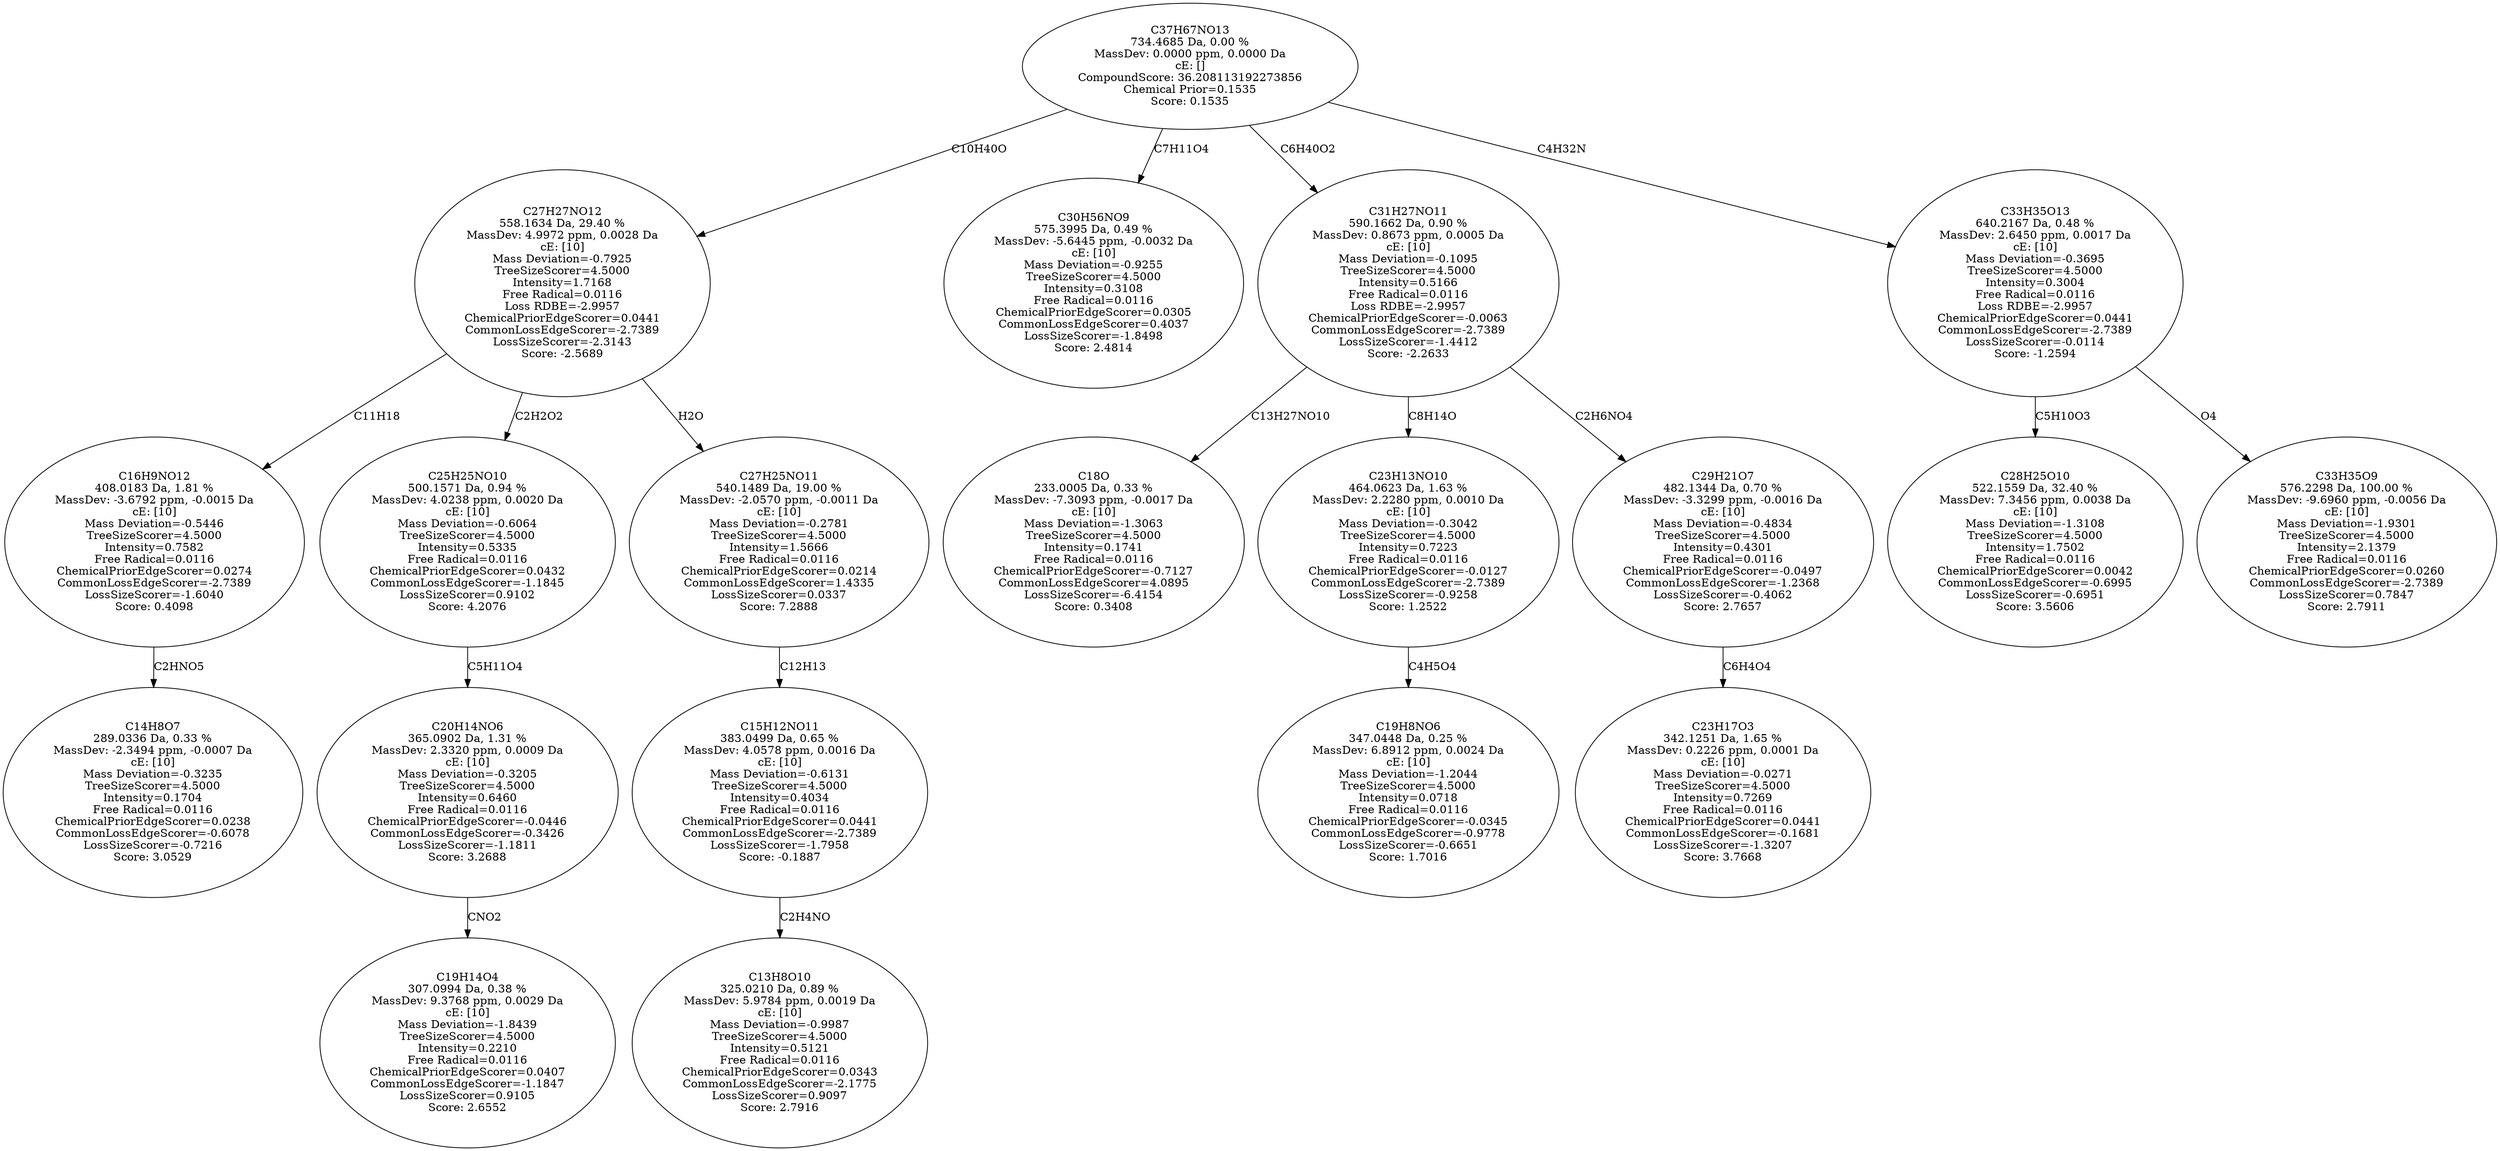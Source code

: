strict digraph {
v1 [label="C14H8O7\n289.0336 Da, 0.33 %\nMassDev: -2.3494 ppm, -0.0007 Da\ncE: [10]\nMass Deviation=-0.3235\nTreeSizeScorer=4.5000\nIntensity=0.1704\nFree Radical=0.0116\nChemicalPriorEdgeScorer=0.0238\nCommonLossEdgeScorer=-0.6078\nLossSizeScorer=-0.7216\nScore: 3.0529"];
v2 [label="C16H9NO12\n408.0183 Da, 1.81 %\nMassDev: -3.6792 ppm, -0.0015 Da\ncE: [10]\nMass Deviation=-0.5446\nTreeSizeScorer=4.5000\nIntensity=0.7582\nFree Radical=0.0116\nChemicalPriorEdgeScorer=0.0274\nCommonLossEdgeScorer=-2.7389\nLossSizeScorer=-1.6040\nScore: 0.4098"];
v3 [label="C19H14O4\n307.0994 Da, 0.38 %\nMassDev: 9.3768 ppm, 0.0029 Da\ncE: [10]\nMass Deviation=-1.8439\nTreeSizeScorer=4.5000\nIntensity=0.2210\nFree Radical=0.0116\nChemicalPriorEdgeScorer=0.0407\nCommonLossEdgeScorer=-1.1847\nLossSizeScorer=0.9105\nScore: 2.6552"];
v4 [label="C20H14NO6\n365.0902 Da, 1.31 %\nMassDev: 2.3320 ppm, 0.0009 Da\ncE: [10]\nMass Deviation=-0.3205\nTreeSizeScorer=4.5000\nIntensity=0.6460\nFree Radical=0.0116\nChemicalPriorEdgeScorer=-0.0446\nCommonLossEdgeScorer=-0.3426\nLossSizeScorer=-1.1811\nScore: 3.2688"];
v5 [label="C25H25NO10\n500.1571 Da, 0.94 %\nMassDev: 4.0238 ppm, 0.0020 Da\ncE: [10]\nMass Deviation=-0.6064\nTreeSizeScorer=4.5000\nIntensity=0.5335\nFree Radical=0.0116\nChemicalPriorEdgeScorer=0.0432\nCommonLossEdgeScorer=-1.1845\nLossSizeScorer=0.9102\nScore: 4.2076"];
v6 [label="C13H8O10\n325.0210 Da, 0.89 %\nMassDev: 5.9784 ppm, 0.0019 Da\ncE: [10]\nMass Deviation=-0.9987\nTreeSizeScorer=4.5000\nIntensity=0.5121\nFree Radical=0.0116\nChemicalPriorEdgeScorer=0.0343\nCommonLossEdgeScorer=-2.1775\nLossSizeScorer=0.9097\nScore: 2.7916"];
v7 [label="C15H12NO11\n383.0499 Da, 0.65 %\nMassDev: 4.0578 ppm, 0.0016 Da\ncE: [10]\nMass Deviation=-0.6131\nTreeSizeScorer=4.5000\nIntensity=0.4034\nFree Radical=0.0116\nChemicalPriorEdgeScorer=0.0441\nCommonLossEdgeScorer=-2.7389\nLossSizeScorer=-1.7958\nScore: -0.1887"];
v8 [label="C27H25NO11\n540.1489 Da, 19.00 %\nMassDev: -2.0570 ppm, -0.0011 Da\ncE: [10]\nMass Deviation=-0.2781\nTreeSizeScorer=4.5000\nIntensity=1.5666\nFree Radical=0.0116\nChemicalPriorEdgeScorer=0.0214\nCommonLossEdgeScorer=1.4335\nLossSizeScorer=0.0337\nScore: 7.2888"];
v9 [label="C27H27NO12\n558.1634 Da, 29.40 %\nMassDev: 4.9972 ppm, 0.0028 Da\ncE: [10]\nMass Deviation=-0.7925\nTreeSizeScorer=4.5000\nIntensity=1.7168\nFree Radical=0.0116\nLoss RDBE=-2.9957\nChemicalPriorEdgeScorer=0.0441\nCommonLossEdgeScorer=-2.7389\nLossSizeScorer=-2.3143\nScore: -2.5689"];
v10 [label="C30H56NO9\n575.3995 Da, 0.49 %\nMassDev: -5.6445 ppm, -0.0032 Da\ncE: [10]\nMass Deviation=-0.9255\nTreeSizeScorer=4.5000\nIntensity=0.3108\nFree Radical=0.0116\nChemicalPriorEdgeScorer=0.0305\nCommonLossEdgeScorer=0.4037\nLossSizeScorer=-1.8498\nScore: 2.4814"];
v11 [label="C18O\n233.0005 Da, 0.33 %\nMassDev: -7.3093 ppm, -0.0017 Da\ncE: [10]\nMass Deviation=-1.3063\nTreeSizeScorer=4.5000\nIntensity=0.1741\nFree Radical=0.0116\nChemicalPriorEdgeScorer=-0.7127\nCommonLossEdgeScorer=4.0895\nLossSizeScorer=-6.4154\nScore: 0.3408"];
v12 [label="C19H8NO6\n347.0448 Da, 0.25 %\nMassDev: 6.8912 ppm, 0.0024 Da\ncE: [10]\nMass Deviation=-1.2044\nTreeSizeScorer=4.5000\nIntensity=0.0718\nFree Radical=0.0116\nChemicalPriorEdgeScorer=-0.0345\nCommonLossEdgeScorer=-0.9778\nLossSizeScorer=-0.6651\nScore: 1.7016"];
v13 [label="C23H13NO10\n464.0623 Da, 1.63 %\nMassDev: 2.2280 ppm, 0.0010 Da\ncE: [10]\nMass Deviation=-0.3042\nTreeSizeScorer=4.5000\nIntensity=0.7223\nFree Radical=0.0116\nChemicalPriorEdgeScorer=-0.0127\nCommonLossEdgeScorer=-2.7389\nLossSizeScorer=-0.9258\nScore: 1.2522"];
v14 [label="C23H17O3\n342.1251 Da, 1.65 %\nMassDev: 0.2226 ppm, 0.0001 Da\ncE: [10]\nMass Deviation=-0.0271\nTreeSizeScorer=4.5000\nIntensity=0.7269\nFree Radical=0.0116\nChemicalPriorEdgeScorer=0.0441\nCommonLossEdgeScorer=-0.1681\nLossSizeScorer=-1.3207\nScore: 3.7668"];
v15 [label="C29H21O7\n482.1344 Da, 0.70 %\nMassDev: -3.3299 ppm, -0.0016 Da\ncE: [10]\nMass Deviation=-0.4834\nTreeSizeScorer=4.5000\nIntensity=0.4301\nFree Radical=0.0116\nChemicalPriorEdgeScorer=-0.0497\nCommonLossEdgeScorer=-1.2368\nLossSizeScorer=-0.4062\nScore: 2.7657"];
v16 [label="C31H27NO11\n590.1662 Da, 0.90 %\nMassDev: 0.8673 ppm, 0.0005 Da\ncE: [10]\nMass Deviation=-0.1095\nTreeSizeScorer=4.5000\nIntensity=0.5166\nFree Radical=0.0116\nLoss RDBE=-2.9957\nChemicalPriorEdgeScorer=-0.0063\nCommonLossEdgeScorer=-2.7389\nLossSizeScorer=-1.4412\nScore: -2.2633"];
v17 [label="C28H25O10\n522.1559 Da, 32.40 %\nMassDev: 7.3456 ppm, 0.0038 Da\ncE: [10]\nMass Deviation=-1.3108\nTreeSizeScorer=4.5000\nIntensity=1.7502\nFree Radical=0.0116\nChemicalPriorEdgeScorer=0.0042\nCommonLossEdgeScorer=-0.6995\nLossSizeScorer=-0.6951\nScore: 3.5606"];
v18 [label="C33H35O9\n576.2298 Da, 100.00 %\nMassDev: -9.6960 ppm, -0.0056 Da\ncE: [10]\nMass Deviation=-1.9301\nTreeSizeScorer=4.5000\nIntensity=2.1379\nFree Radical=0.0116\nChemicalPriorEdgeScorer=0.0260\nCommonLossEdgeScorer=-2.7389\nLossSizeScorer=0.7847\nScore: 2.7911"];
v19 [label="C33H35O13\n640.2167 Da, 0.48 %\nMassDev: 2.6450 ppm, 0.0017 Da\ncE: [10]\nMass Deviation=-0.3695\nTreeSizeScorer=4.5000\nIntensity=0.3004\nFree Radical=0.0116\nLoss RDBE=-2.9957\nChemicalPriorEdgeScorer=0.0441\nCommonLossEdgeScorer=-2.7389\nLossSizeScorer=-0.0114\nScore: -1.2594"];
v20 [label="C37H67NO13\n734.4685 Da, 0.00 %\nMassDev: 0.0000 ppm, 0.0000 Da\ncE: []\nCompoundScore: 36.208113192273856\nChemical Prior=0.1535\nScore: 0.1535"];
v2 -> v1 [label="C2HNO5"];
v9 -> v2 [label="C11H18"];
v4 -> v3 [label="CNO2"];
v5 -> v4 [label="C5H11O4"];
v9 -> v5 [label="C2H2O2"];
v7 -> v6 [label="C2H4NO"];
v8 -> v7 [label="C12H13"];
v9 -> v8 [label="H2O"];
v20 -> v9 [label="C10H40O"];
v20 -> v10 [label="C7H11O4"];
v16 -> v11 [label="C13H27NO10"];
v13 -> v12 [label="C4H5O4"];
v16 -> v13 [label="C8H14O"];
v15 -> v14 [label="C6H4O4"];
v16 -> v15 [label="C2H6NO4"];
v20 -> v16 [label="C6H40O2"];
v19 -> v17 [label="C5H10O3"];
v19 -> v18 [label="O4"];
v20 -> v19 [label="C4H32N"];
}